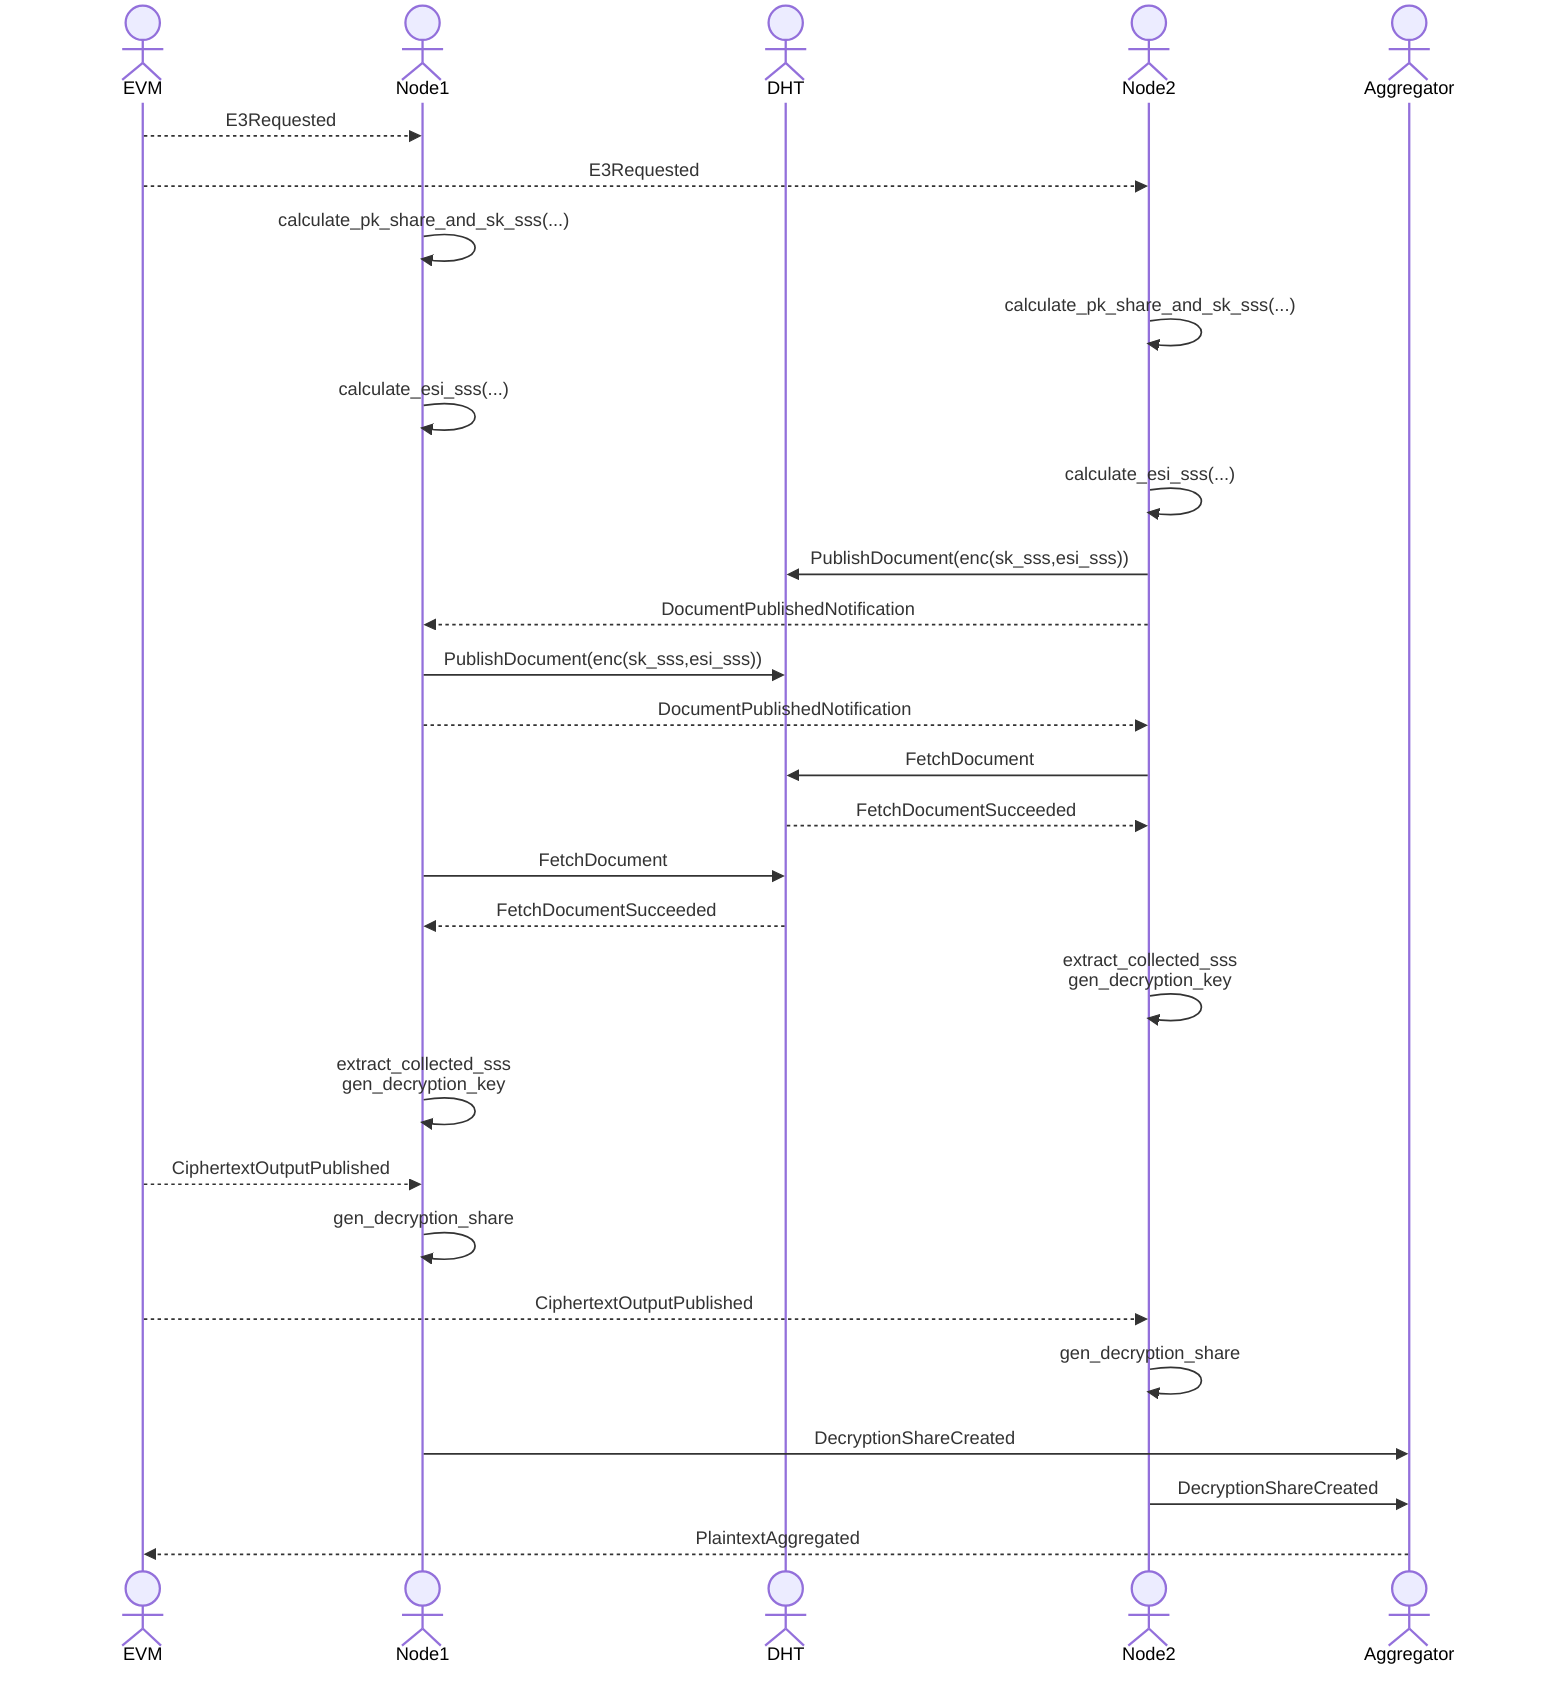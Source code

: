 sequenceDiagram
  actor EVM
  actor Node1
  actor DHT 
  actor Node2 
  actor Agg as Aggregator

  EVM -->> Node1: E3Requested
  EVM -->> Node2: E3Requested
  Node1 ->> Node1: calculate_pk_share_and_sk_sss(...)
  Node2 ->> Node2: calculate_pk_share_and_sk_sss(...)
  Node1 ->> Node1: calculate_esi_sss(...)
  Node2 ->> Node2: calculate_esi_sss(...)
  Node2 ->> DHT: PublishDocument(enc(sk_sss,esi_sss))
  Node2 -->> Node1: DocumentPublishedNotification
  Node1 ->> DHT: PublishDocument(enc(sk_sss,esi_sss))
  Node1 -->> Node2: DocumentPublishedNotification
  Node2 ->> DHT: FetchDocument
  DHT -->> Node2: FetchDocumentSucceeded
  Node1 ->> DHT: FetchDocument
  DHT -->> Node1: FetchDocumentSucceeded
  Node2 ->> Node2: extract_collected_sss <br/> gen_decryption_key
  Node1 ->> Node1: extract_collected_sss <br/> gen_decryption_key
  EVM -->> Node1: CiphertextOutputPublished
  Node1 ->> Node1: gen_decryption_share
  EVM -->> Node2: CiphertextOutputPublished
  Node2 ->> Node2: gen_decryption_share
  Node1 ->> Agg: DecryptionShareCreated
  Node2 ->> Agg: DecryptionShareCreated
  Agg -->> EVM: PlaintextAggregated